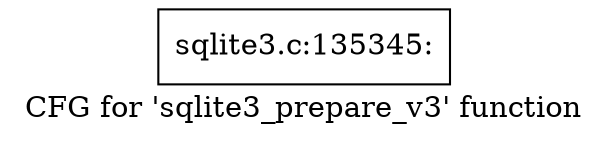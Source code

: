 digraph "CFG for 'sqlite3_prepare_v3' function" {
	label="CFG for 'sqlite3_prepare_v3' function";

	Node0x55c0f635d800 [shape=record,label="{sqlite3.c:135345:}"];
}
